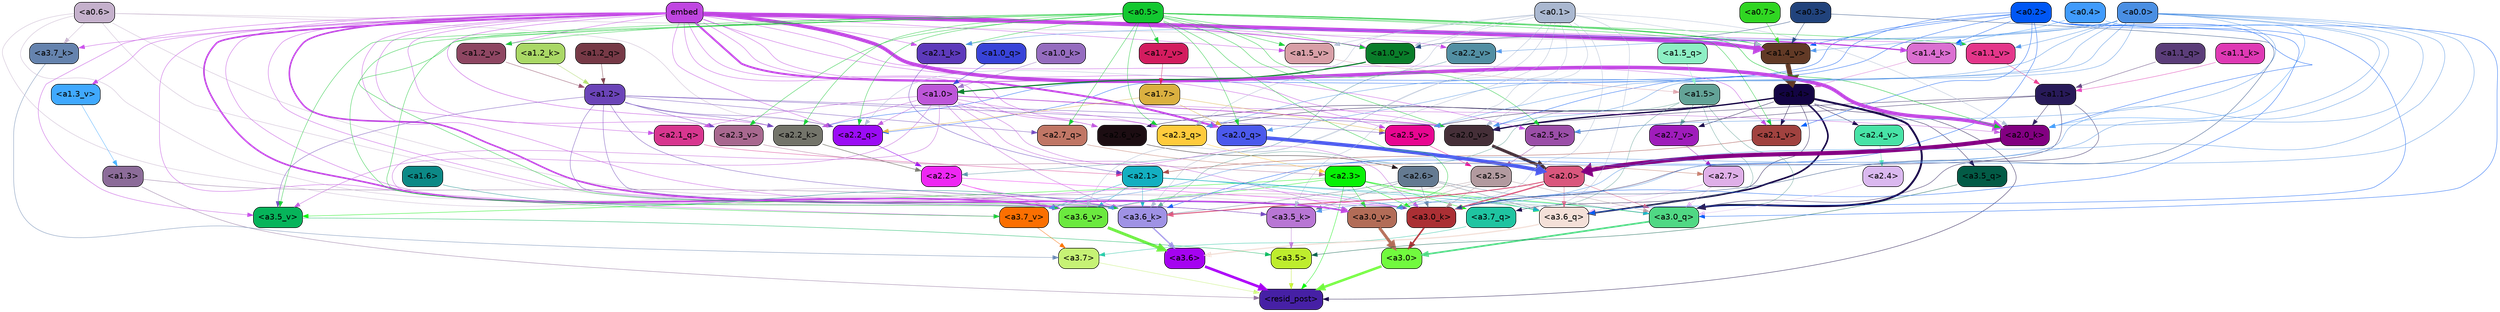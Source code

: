 strict digraph "" {
	graph [bgcolor=transparent,
		layout=dot,
		overlap=false,
		splines=true
	];
	"<a3.7>"	[color=black,
		fillcolor="#c6f275",
		fontname=Helvetica,
		shape=box,
		style="filled, rounded"];
	"<resid_post>"	[color=black,
		fillcolor="#4620a5",
		fontname=Helvetica,
		shape=box,
		style="filled, rounded"];
	"<a3.7>" -> "<resid_post>"	[color="#c6f275",
		penwidth=0.6239100098609924];
	"<a3.6>"	[color=black,
		fillcolor="#a503f0",
		fontname=Helvetica,
		shape=box,
		style="filled, rounded"];
	"<a3.6>" -> "<resid_post>"	[color="#a503f0",
		penwidth=4.569062113761902];
	"<a3.5>"	[color=black,
		fillcolor="#beed2d",
		fontname=Helvetica,
		shape=box,
		style="filled, rounded"];
	"<a3.5>" -> "<resid_post>"	[color="#beed2d",
		penwidth=0.6];
	"<a3.0>"	[color=black,
		fillcolor="#71fa3e",
		fontname=Helvetica,
		shape=box,
		style="filled, rounded"];
	"<a3.0>" -> "<resid_post>"	[color="#71fa3e",
		penwidth=4.283544182777405];
	"<a2.3>"	[color=black,
		fillcolor="#07f105",
		fontname=Helvetica,
		shape=box,
		style="filled, rounded"];
	"<a2.3>" -> "<resid_post>"	[color="#07f105",
		penwidth=0.6];
	"<a3.7_q>"	[color=black,
		fillcolor="#1fc4a1",
		fontname=Helvetica,
		shape=box,
		style="filled, rounded"];
	"<a2.3>" -> "<a3.7_q>"	[color="#07f105",
		penwidth=0.6];
	"<a3.6_q>"	[color=black,
		fillcolor="#f4e0d8",
		fontname=Helvetica,
		shape=box,
		style="filled, rounded"];
	"<a2.3>" -> "<a3.6_q>"	[color="#07f105",
		penwidth=0.6];
	"<a3.0_q>"	[color=black,
		fillcolor="#50d884",
		fontname=Helvetica,
		shape=box,
		style="filled, rounded"];
	"<a2.3>" -> "<a3.0_q>"	[color="#07f105",
		penwidth=0.6];
	"<a3.0_k>"	[color=black,
		fillcolor="#ab2f34",
		fontname=Helvetica,
		shape=box,
		style="filled, rounded"];
	"<a2.3>" -> "<a3.0_k>"	[color="#07f105",
		penwidth=0.6];
	"<a3.6_v>"	[color=black,
		fillcolor="#6be93f",
		fontname=Helvetica,
		shape=box,
		style="filled, rounded"];
	"<a2.3>" -> "<a3.6_v>"	[color="#07f105",
		penwidth=0.6];
	"<a3.5_v>"	[color=black,
		fillcolor="#06b45a",
		fontname=Helvetica,
		shape=box,
		style="filled, rounded"];
	"<a2.3>" -> "<a3.5_v>"	[color="#07f105",
		penwidth=0.6];
	"<a3.0_v>"	[color=black,
		fillcolor="#b26c57",
		fontname=Helvetica,
		shape=box,
		style="filled, rounded"];
	"<a2.3>" -> "<a3.0_v>"	[color="#07f105",
		penwidth=0.6];
	"<a1.4>"	[color=black,
		fillcolor="#130443",
		fontname=Helvetica,
		shape=box,
		style="filled, rounded"];
	"<a1.4>" -> "<resid_post>"	[color="#130443",
		penwidth=0.6];
	"<a1.4>" -> "<a3.7_q>"	[color="#130443",
		penwidth=0.6];
	"<a1.4>" -> "<a3.6_q>"	[color="#130443",
		penwidth=2.7934007048606873];
	"<a3.5_q>"	[color=black,
		fillcolor="#035b46",
		fontname=Helvetica,
		shape=box,
		style="filled, rounded"];
	"<a1.4>" -> "<a3.5_q>"	[color="#130443",
		penwidth=0.6];
	"<a1.4>" -> "<a3.0_q>"	[color="#130443",
		penwidth=3.340754985809326];
	"<a2.3_q>"	[color=black,
		fillcolor="#ffcb3c",
		fontname=Helvetica,
		shape=box,
		style="filled, rounded"];
	"<a1.4>" -> "<a2.3_q>"	[color="#130443",
		penwidth=0.6];
	"<a2.7_v>"	[color=black,
		fillcolor="#9f1cbb",
		fontname=Helvetica,
		shape=box,
		style="filled, rounded"];
	"<a1.4>" -> "<a2.7_v>"	[color="#130443",
		penwidth=0.6];
	"<a2.6_v>"	[color=black,
		fillcolor="#1c0d12",
		fontname=Helvetica,
		shape=box,
		style="filled, rounded"];
	"<a1.4>" -> "<a2.6_v>"	[color="#130443",
		penwidth=0.6];
	"<a2.5_v>"	[color=black,
		fillcolor="#e80691",
		fontname=Helvetica,
		shape=box,
		style="filled, rounded"];
	"<a1.4>" -> "<a2.5_v>"	[color="#130443",
		penwidth=0.6];
	"<a2.4_v>"	[color=black,
		fillcolor="#47e3a6",
		fontname=Helvetica,
		shape=box,
		style="filled, rounded"];
	"<a1.4>" -> "<a2.4_v>"	[color="#130443",
		penwidth=0.6];
	"<a2.1_v>"	[color=black,
		fillcolor="#a1423f",
		fontname=Helvetica,
		shape=box,
		style="filled, rounded"];
	"<a1.4>" -> "<a2.1_v>"	[color="#130443",
		penwidth=0.6];
	"<a2.0_v>"	[color=black,
		fillcolor="#452f38",
		fontname=Helvetica,
		shape=box,
		style="filled, rounded"];
	"<a1.4>" -> "<a2.0_v>"	[color="#130443",
		penwidth=2.268759250640869];
	"<a1.3>"	[color=black,
		fillcolor="#8c6c99",
		fontname=Helvetica,
		shape=box,
		style="filled, rounded"];
	"<a1.3>" -> "<resid_post>"	[color="#8c6c99",
		penwidth=0.6];
	"<a1.3>" -> "<a3.6_v>"	[color="#8c6c99",
		penwidth=0.6];
	"<a3.7_q>" -> "<a3.7>"	[color="#1fc4a1",
		penwidth=0.6];
	"<a3.6_q>" -> "<a3.6>"	[color="#f4e0d8",
		penwidth=2.0347584784030914];
	"<a3.5_q>" -> "<a3.5>"	[color="#035b46",
		penwidth=0.6];
	"<a3.0_q>" -> "<a3.0>"	[color="#50d884",
		penwidth=2.8635367155075073];
	"<a3.7_k>"	[color=black,
		fillcolor="#6583ae",
		fontname=Helvetica,
		shape=box,
		style="filled, rounded"];
	"<a3.7_k>" -> "<a3.7>"	[color="#6583ae",
		penwidth=0.6];
	"<a3.6_k>"	[color=black,
		fillcolor="#9f92e5",
		fontname=Helvetica,
		shape=box,
		style="filled, rounded"];
	"<a3.6_k>" -> "<a3.6>"	[color="#9f92e5",
		penwidth=2.1760786175727844];
	"<a3.5_k>"	[color=black,
		fillcolor="#b876d4",
		fontname=Helvetica,
		shape=box,
		style="filled, rounded"];
	"<a3.5_k>" -> "<a3.5>"	[color="#b876d4",
		penwidth=0.6];
	"<a3.0_k>" -> "<a3.0>"	[color="#ab2f34",
		penwidth=2.632905662059784];
	"<a3.7_v>"	[color=black,
		fillcolor="#fb6f01",
		fontname=Helvetica,
		shape=box,
		style="filled, rounded"];
	"<a3.7_v>" -> "<a3.7>"	[color="#fb6f01",
		penwidth=0.6];
	"<a3.6_v>" -> "<a3.6>"	[color="#6be93f",
		penwidth=4.981305837631226];
	"<a3.5_v>" -> "<a3.5>"	[color="#06b45a",
		penwidth=0.6];
	"<a3.0_v>" -> "<a3.0>"	[color="#b26c57",
		penwidth=5.168330669403076];
	"<a2.7>"	[color=black,
		fillcolor="#dfafe8",
		fontname=Helvetica,
		shape=box,
		style="filled, rounded"];
	"<a2.7>" -> "<a3.6_q>"	[color="#dfafe8",
		penwidth=0.6];
	"<a2.7>" -> "<a3.0_q>"	[color="#dfafe8",
		penwidth=0.6];
	"<a2.7>" -> "<a3.0_k>"	[color="#dfafe8",
		penwidth=0.6];
	"<a2.6>"	[color=black,
		fillcolor="#647a91",
		fontname=Helvetica,
		shape=box,
		style="filled, rounded"];
	"<a2.6>" -> "<a3.6_q>"	[color="#647a91",
		penwidth=0.6];
	"<a2.6>" -> "<a3.0_q>"	[color="#647a91",
		penwidth=0.6];
	"<a2.6>" -> "<a3.6_k>"	[color="#647a91",
		penwidth=0.6];
	"<a2.6>" -> "<a3.5_k>"	[color="#647a91",
		penwidth=0.6];
	"<a2.6>" -> "<a3.0_k>"	[color="#647a91",
		penwidth=0.6];
	"<a2.1>"	[color=black,
		fillcolor="#13afc1",
		fontname=Helvetica,
		shape=box,
		style="filled, rounded"];
	"<a2.1>" -> "<a3.6_q>"	[color="#13afc1",
		penwidth=0.6];
	"<a2.1>" -> "<a3.0_q>"	[color="#13afc1",
		penwidth=0.6];
	"<a2.1>" -> "<a3.6_k>"	[color="#13afc1",
		penwidth=0.6];
	"<a2.1>" -> "<a3.0_k>"	[color="#13afc1",
		penwidth=0.6];
	"<a2.1>" -> "<a3.7_v>"	[color="#13afc1",
		penwidth=0.6];
	"<a2.1>" -> "<a3.6_v>"	[color="#13afc1",
		penwidth=0.6];
	"<a2.0>"	[color=black,
		fillcolor="#da567d",
		fontname=Helvetica,
		shape=box,
		style="filled, rounded"];
	"<a2.0>" -> "<a3.6_q>"	[color="#da567d",
		penwidth=0.6];
	"<a2.0>" -> "<a3.0_q>"	[color="#da567d",
		penwidth=0.6];
	"<a2.0>" -> "<a3.6_k>"	[color="#da567d",
		penwidth=1.6382827460765839];
	"<a2.0>" -> "<a3.0_k>"	[color="#da567d",
		penwidth=2.161143198609352];
	"<a1.5>"	[color=black,
		fillcolor="#63a397",
		fontname=Helvetica,
		shape=box,
		style="filled, rounded"];
	"<a1.5>" -> "<a3.6_q>"	[color="#63a397",
		penwidth=0.6];
	"<a1.5>" -> "<a3.0_q>"	[color="#63a397",
		penwidth=0.6];
	"<a1.5>" -> "<a3.6_k>"	[color="#63a397",
		penwidth=0.6];
	"<a1.5>" -> "<a3.0_k>"	[color="#63a397",
		penwidth=0.6];
	"<a1.5>" -> "<a2.7_v>"	[color="#63a397",
		penwidth=0.6];
	"<a0.2>"	[color=black,
		fillcolor="#0057f5",
		fontname=Helvetica,
		shape=box,
		style="filled, rounded"];
	"<a0.2>" -> "<a3.6_q>"	[color="#0057f5",
		penwidth=0.6];
	"<a0.2>" -> "<a3.0_q>"	[color="#0057f5",
		penwidth=0.6];
	"<a0.2>" -> "<a3.6_k>"	[color="#0057f5",
		penwidth=0.6];
	"<a0.2>" -> "<a3.0_k>"	[color="#0057f5",
		penwidth=0.6];
	"<a2.2_q>"	[color=black,
		fillcolor="#9b0cf5",
		fontname=Helvetica,
		shape=box,
		style="filled, rounded"];
	"<a0.2>" -> "<a2.2_q>"	[color="#0057f5",
		penwidth=0.6];
	"<a2.2_k>"	[color=black,
		fillcolor="#73746a",
		fontname=Helvetica,
		shape=box,
		style="filled, rounded"];
	"<a0.2>" -> "<a2.2_k>"	[color="#0057f5",
		penwidth=0.6];
	"<a2.0_k>"	[color=black,
		fillcolor="#820081",
		fontname=Helvetica,
		shape=box,
		style="filled, rounded"];
	"<a0.2>" -> "<a2.0_k>"	[color="#0057f5",
		penwidth=0.6];
	"<a0.2>" -> "<a2.1_v>"	[color="#0057f5",
		penwidth=0.6];
	"<a0.2>" -> "<a2.0_v>"	[color="#0057f5",
		penwidth=0.6];
	"<a1.4_k>"	[color=black,
		fillcolor="#db6fd1",
		fontname=Helvetica,
		shape=box,
		style="filled, rounded"];
	"<a0.2>" -> "<a1.4_k>"	[color="#0057f5",
		penwidth=0.6];
	"<a1.4_v>"	[color=black,
		fillcolor="#623a26",
		fontname=Helvetica,
		shape=box,
		style="filled, rounded"];
	"<a0.2>" -> "<a1.4_v>"	[color="#0057f5",
		penwidth=0.6];
	"<a2.5>"	[color=black,
		fillcolor="#b29a9f",
		fontname=Helvetica,
		shape=box,
		style="filled, rounded"];
	"<a2.5>" -> "<a3.0_q>"	[color="#b29a9f",
		penwidth=0.6];
	"<a2.5>" -> "<a3.0_k>"	[color="#b29a9f",
		penwidth=0.6];
	"<a2.5>" -> "<a3.6_v>"	[color="#b29a9f",
		penwidth=0.6];
	"<a2.5>" -> "<a3.0_v>"	[color="#b29a9f",
		penwidth=0.6];
	"<a2.4>"	[color=black,
		fillcolor="#dab8ef",
		fontname=Helvetica,
		shape=box,
		style="filled, rounded"];
	"<a2.4>" -> "<a3.0_q>"	[color="#dab8ef",
		penwidth=0.6];
	"<a1.1>"	[color=black,
		fillcolor="#281a59",
		fontname=Helvetica,
		shape=box,
		style="filled, rounded"];
	"<a1.1>" -> "<a3.0_q>"	[color="#281a59",
		penwidth=0.6];
	"<a1.1>" -> "<a3.0_k>"	[color="#281a59",
		penwidth=0.6];
	"<a2.5_k>"	[color=black,
		fillcolor="#9b4ea8",
		fontname=Helvetica,
		shape=box,
		style="filled, rounded"];
	"<a1.1>" -> "<a2.5_k>"	[color="#281a59",
		penwidth=0.6];
	"<a1.1>" -> "<a2.0_k>"	[color="#281a59",
		penwidth=0.6];
	"<a1.1>" -> "<a2.0_v>"	[color="#281a59",
		penwidth=0.6];
	"<a0.6>"	[color=black,
		fillcolor="#c5b1cc",
		fontname=Helvetica,
		shape=box,
		style="filled, rounded"];
	"<a0.6>" -> "<a3.7_k>"	[color="#c5b1cc",
		penwidth=0.6];
	"<a0.6>" -> "<a3.6_k>"	[color="#c5b1cc",
		penwidth=0.6];
	"<a0.6>" -> "<a3.0_k>"	[color="#c5b1cc",
		penwidth=0.6];
	"<a0.6>" -> "<a3.6_v>"	[color="#c5b1cc",
		penwidth=0.6];
	"<a0.6>" -> "<a3.0_v>"	[color="#c5b1cc",
		penwidth=0.6];
	"<a0.6>" -> "<a2.2_q>"	[color="#c5b1cc",
		penwidth=0.6];
	"<a0.6>" -> "<a1.4_v>"	[color="#c5b1cc",
		penwidth=0.6];
	embed	[color=black,
		fillcolor="#c046e1",
		fontname=Helvetica,
		shape=box,
		style="filled, rounded"];
	embed -> "<a3.7_k>"	[color="#c046e1",
		penwidth=0.6];
	embed -> "<a3.6_k>"	[color="#c046e1",
		penwidth=0.6];
	embed -> "<a3.5_k>"	[color="#c046e1",
		penwidth=0.6];
	embed -> "<a3.0_k>"	[color="#c046e1",
		penwidth=0.6];
	embed -> "<a3.7_v>"	[color="#c046e1",
		penwidth=0.6];
	embed -> "<a3.6_v>"	[color="#c046e1",
		penwidth=2.7825746536254883];
	embed -> "<a3.5_v>"	[color="#c046e1",
		penwidth=0.6];
	embed -> "<a3.0_v>"	[color="#c046e1",
		penwidth=2.6950180530548096];
	embed -> "<a2.3_q>"	[color="#c046e1",
		penwidth=0.6];
	embed -> "<a2.2_q>"	[color="#c046e1",
		penwidth=0.6];
	"<a2.1_q>"	[color=black,
		fillcolor="#d8368f",
		fontname=Helvetica,
		shape=box,
		style="filled, rounded"];
	embed -> "<a2.1_q>"	[color="#c046e1",
		penwidth=0.6];
	"<a2.0_q>"	[color=black,
		fillcolor="#4b59ec",
		fontname=Helvetica,
		shape=box,
		style="filled, rounded"];
	embed -> "<a2.0_q>"	[color="#c046e1",
		penwidth=3.305941343307495];
	embed -> "<a2.5_k>"	[color="#c046e1",
		penwidth=0.6];
	embed -> "<a2.2_k>"	[color="#c046e1",
		penwidth=0.6698317527770996];
	"<a2.1_k>"	[color=black,
		fillcolor="#5d3abb",
		fontname=Helvetica,
		shape=box,
		style="filled, rounded"];
	embed -> "<a2.1_k>"	[color="#c046e1",
		penwidth=0.6];
	embed -> "<a2.0_k>"	[color="#c046e1",
		penwidth=6.12570995092392];
	embed -> "<a2.6_v>"	[color="#c046e1",
		penwidth=0.6];
	embed -> "<a2.5_v>"	[color="#c046e1",
		penwidth=0.6];
	"<a2.3_v>"	[color=black,
		fillcolor="#a8688f",
		fontname=Helvetica,
		shape=box,
		style="filled, rounded"];
	embed -> "<a2.3_v>"	[color="#c046e1",
		penwidth=0.6];
	"<a2.2_v>"	[color=black,
		fillcolor="#528fa3",
		fontname=Helvetica,
		shape=box,
		style="filled, rounded"];
	embed -> "<a2.2_v>"	[color="#c046e1",
		penwidth=0.6];
	embed -> "<a2.1_v>"	[color="#c046e1",
		penwidth=0.6];
	embed -> "<a2.0_v>"	[color="#c046e1",
		penwidth=0.6];
	embed -> "<a1.4_k>"	[color="#c046e1",
		penwidth=2.1858973503112793];
	"<a1.5_v>"	[color=black,
		fillcolor="#d89fa7",
		fontname=Helvetica,
		shape=box,
		style="filled, rounded"];
	embed -> "<a1.5_v>"	[color="#c046e1",
		penwidth=0.6];
	embed -> "<a1.4_v>"	[color="#c046e1",
		penwidth=6.590077131986618];
	"<a1.3_v>"	[color=black,
		fillcolor="#40a9ff",
		fontname=Helvetica,
		shape=box,
		style="filled, rounded"];
	embed -> "<a1.3_v>"	[color="#c046e1",
		penwidth=0.6];
	"<a1.2_v>"	[color=black,
		fillcolor="#8e4662",
		fontname=Helvetica,
		shape=box,
		style="filled, rounded"];
	embed -> "<a1.2_v>"	[color="#c046e1",
		penwidth=0.6];
	"<a1.1_v>"	[color=black,
		fillcolor="#e4368a",
		fontname=Helvetica,
		shape=box,
		style="filled, rounded"];
	embed -> "<a1.1_v>"	[color="#c046e1",
		penwidth=0.6];
	"<a1.0_v>"	[color=black,
		fillcolor="#0a7d2a",
		fontname=Helvetica,
		shape=box,
		style="filled, rounded"];
	embed -> "<a1.0_v>"	[color="#c046e1",
		penwidth=1.2076449394226074];
	"<a2.2>"	[color=black,
		fillcolor="#ee27f3",
		fontname=Helvetica,
		shape=box,
		style="filled, rounded"];
	"<a2.2>" -> "<a3.6_k>"	[color="#ee27f3",
		penwidth=0.6];
	"<a2.2>" -> "<a3.0_k>"	[color="#ee27f3",
		penwidth=0.6];
	"<a2.2>" -> "<a3.6_v>"	[color="#ee27f3",
		penwidth=0.6];
	"<a1.6>"	[color=black,
		fillcolor="#0c8986",
		fontname=Helvetica,
		shape=box,
		style="filled, rounded"];
	"<a1.6>" -> "<a3.6_k>"	[color="#0c8986",
		penwidth=0.6];
	"<a1.2>"	[color=black,
		fillcolor="#6b44b8",
		fontname=Helvetica,
		shape=box,
		style="filled, rounded"];
	"<a1.2>" -> "<a3.6_k>"	[color="#6b44b8",
		penwidth=0.6];
	"<a1.2>" -> "<a3.5_k>"	[color="#6b44b8",
		penwidth=0.6];
	"<a1.2>" -> "<a3.0_k>"	[color="#6b44b8",
		penwidth=0.6];
	"<a1.2>" -> "<a3.5_v>"	[color="#6b44b8",
		penwidth=0.6];
	"<a2.7_q>"	[color=black,
		fillcolor="#c07665",
		fontname=Helvetica,
		shape=box,
		style="filled, rounded"];
	"<a1.2>" -> "<a2.7_q>"	[color="#6b44b8",
		penwidth=0.6];
	"<a1.2>" -> "<a2.2_q>"	[color="#6b44b8",
		penwidth=0.6];
	"<a1.2>" -> "<a2.2_k>"	[color="#6b44b8",
		penwidth=0.6];
	"<a1.2>" -> "<a2.5_v>"	[color="#6b44b8",
		penwidth=0.6];
	"<a1.2>" -> "<a2.3_v>"	[color="#6b44b8",
		penwidth=0.6];
	"<a1.2>" -> "<a2.0_v>"	[color="#6b44b8",
		penwidth=0.6];
	"<a1.0>"	[color=black,
		fillcolor="#bd56d9",
		fontname=Helvetica,
		shape=box,
		style="filled, rounded"];
	"<a1.0>" -> "<a3.6_k>"	[color="#bd56d9",
		penwidth=0.6];
	"<a1.0>" -> "<a3.0_k>"	[color="#bd56d9",
		penwidth=0.6];
	"<a1.0>" -> "<a3.6_v>"	[color="#bd56d9",
		penwidth=0.6];
	"<a1.0>" -> "<a3.5_v>"	[color="#bd56d9",
		penwidth=0.6];
	"<a1.0>" -> "<a3.0_v>"	[color="#bd56d9",
		penwidth=0.6];
	"<a1.0>" -> "<a2.3_q>"	[color="#bd56d9",
		penwidth=0.6];
	"<a1.0>" -> "<a2.2_q>"	[color="#bd56d9",
		penwidth=0.6];
	"<a1.0>" -> "<a2.1_q>"	[color="#bd56d9",
		penwidth=0.6];
	"<a1.0>" -> "<a2.2_k>"	[color="#bd56d9",
		penwidth=0.6];
	"<a1.0>" -> "<a2.0_k>"	[color="#bd56d9",
		penwidth=0.6];
	"<a1.0>" -> "<a2.6_v>"	[color="#bd56d9",
		penwidth=0.6];
	"<a1.0>" -> "<a2.0_v>"	[color="#bd56d9",
		penwidth=1.2213096618652344];
	"<a0.5>"	[color=black,
		fillcolor="#13c830",
		fontname=Helvetica,
		shape=box,
		style="filled, rounded"];
	"<a0.5>" -> "<a3.6_k>"	[color="#13c830",
		penwidth=0.6];
	"<a0.5>" -> "<a3.7_v>"	[color="#13c830",
		penwidth=0.6];
	"<a0.5>" -> "<a3.6_v>"	[color="#13c830",
		penwidth=0.6];
	"<a0.5>" -> "<a3.5_v>"	[color="#13c830",
		penwidth=0.6];
	"<a0.5>" -> "<a3.0_v>"	[color="#13c830",
		penwidth=0.6];
	"<a0.5>" -> "<a2.7_q>"	[color="#13c830",
		penwidth=0.6];
	"<a0.5>" -> "<a2.3_q>"	[color="#13c830",
		penwidth=0.6];
	"<a0.5>" -> "<a2.2_q>"	[color="#13c830",
		penwidth=0.6];
	"<a0.5>" -> "<a2.0_q>"	[color="#13c830",
		penwidth=0.6];
	"<a0.5>" -> "<a2.5_k>"	[color="#13c830",
		penwidth=0.6];
	"<a0.5>" -> "<a2.2_k>"	[color="#13c830",
		penwidth=0.6];
	"<a0.5>" -> "<a2.1_k>"	[color="#13c830",
		penwidth=0.6];
	"<a0.5>" -> "<a2.0_k>"	[color="#13c830",
		penwidth=0.6900839805603027];
	"<a0.5>" -> "<a2.3_v>"	[color="#13c830",
		penwidth=0.6];
	"<a0.5>" -> "<a2.1_v>"	[color="#13c830",
		penwidth=0.6];
	"<a0.5>" -> "<a2.0_v>"	[color="#13c830",
		penwidth=0.6];
	"<a1.7_v>"	[color=black,
		fillcolor="#d31c5f",
		fontname=Helvetica,
		shape=box,
		style="filled, rounded"];
	"<a0.5>" -> "<a1.7_v>"	[color="#13c830",
		penwidth=0.6];
	"<a0.5>" -> "<a1.5_v>"	[color="#13c830",
		penwidth=0.6];
	"<a0.5>" -> "<a1.4_v>"	[color="#13c830",
		penwidth=0.9985027313232422];
	"<a0.5>" -> "<a1.2_v>"	[color="#13c830",
		penwidth=0.6];
	"<a0.5>" -> "<a1.1_v>"	[color="#13c830",
		penwidth=0.6];
	"<a0.5>" -> "<a1.0_v>"	[color="#13c830",
		penwidth=0.6];
	"<a0.1>"	[color=black,
		fillcolor="#aab8d0",
		fontname=Helvetica,
		shape=box,
		style="filled, rounded"];
	"<a0.1>" -> "<a3.6_k>"	[color="#aab8d0",
		penwidth=0.6];
	"<a0.1>" -> "<a3.5_k>"	[color="#aab8d0",
		penwidth=0.6];
	"<a0.1>" -> "<a3.0_k>"	[color="#aab8d0",
		penwidth=0.6];
	"<a0.1>" -> "<a3.6_v>"	[color="#aab8d0",
		penwidth=0.6];
	"<a0.1>" -> "<a3.0_v>"	[color="#aab8d0",
		penwidth=0.6];
	"<a0.1>" -> "<a2.3_q>"	[color="#aab8d0",
		penwidth=0.6];
	"<a0.1>" -> "<a2.2_q>"	[color="#aab8d0",
		penwidth=0.6];
	"<a0.1>" -> "<a2.0_k>"	[color="#aab8d0",
		penwidth=0.6];
	"<a0.1>" -> "<a2.5_v>"	[color="#aab8d0",
		penwidth=0.6];
	"<a0.1>" -> "<a2.0_v>"	[color="#aab8d0",
		penwidth=0.6];
	"<a0.1>" -> "<a1.5_v>"	[color="#aab8d0",
		penwidth=0.6];
	"<a0.1>" -> "<a1.4_v>"	[color="#aab8d0",
		penwidth=0.6];
	"<a0.1>" -> "<a1.0_v>"	[color="#aab8d0",
		penwidth=0.6];
	"<a0.0>"	[color=black,
		fillcolor="#4a8fe3",
		fontname=Helvetica,
		shape=box,
		style="filled, rounded"];
	"<a0.0>" -> "<a3.5_k>"	[color="#4a8fe3",
		penwidth=0.6];
	"<a0.0>" -> "<a3.7_v>"	[color="#4a8fe3",
		penwidth=0.6];
	"<a0.0>" -> "<a3.6_v>"	[color="#4a8fe3",
		penwidth=0.6];
	"<a0.0>" -> "<a3.0_v>"	[color="#4a8fe3",
		penwidth=0.6];
	"<a0.0>" -> "<a2.3_q>"	[color="#4a8fe3",
		penwidth=0.6];
	"<a0.0>" -> "<a2.0_q>"	[color="#4a8fe3",
		penwidth=0.6];
	"<a0.0>" -> "<a2.5_k>"	[color="#4a8fe3",
		penwidth=0.6];
	"<a0.0>" -> "<a2.1_k>"	[color="#4a8fe3",
		penwidth=0.6];
	"<a0.0>" -> "<a2.0_k>"	[color="#4a8fe3",
		penwidth=0.6];
	"<a0.0>" -> "<a2.5_v>"	[color="#4a8fe3",
		penwidth=0.6];
	"<a0.0>" -> "<a2.2_v>"	[color="#4a8fe3",
		penwidth=0.6];
	"<a0.0>" -> "<a2.0_v>"	[color="#4a8fe3",
		penwidth=0.6];
	"<a0.0>" -> "<a1.4_v>"	[color="#4a8fe3",
		penwidth=0.6];
	"<a0.0>" -> "<a1.1_v>"	[color="#4a8fe3",
		penwidth=0.6];
	"<a0.3>"	[color=black,
		fillcolor="#21437c",
		fontname=Helvetica,
		shape=box,
		style="filled, rounded"];
	"<a0.3>" -> "<a3.0_k>"	[color="#21437c",
		penwidth=0.6];
	"<a0.3>" -> "<a1.4_v>"	[color="#21437c",
		penwidth=0.6];
	"<a0.3>" -> "<a1.0_v>"	[color="#21437c",
		penwidth=0.6];
	"<a2.7_q>" -> "<a2.7>"	[color="#c07665",
		penwidth=0.6];
	"<a2.3_q>" -> "<a2.3>"	[color="#ffcb3c",
		penwidth=0.6];
	"<a2.2_q>" -> "<a2.2>"	[color="#9b0cf5",
		penwidth=0.7553567886352539];
	"<a2.1_q>" -> "<a2.1>"	[color="#d8368f",
		penwidth=0.6];
	"<a2.0_q>" -> "<a2.0>"	[color="#4b59ec",
		penwidth=6.256794691085815];
	"<a2.5_k>" -> "<a2.5>"	[color="#9b4ea8",
		penwidth=0.6];
	"<a2.2_k>" -> "<a2.2>"	[color="#73746a",
		penwidth=0.8854708671569824];
	"<a2.1_k>" -> "<a2.1>"	[color="#5d3abb",
		penwidth=0.6];
	"<a2.0_k>" -> "<a2.0>"	[color="#820081",
		penwidth=7.231504917144775];
	"<a2.7_v>" -> "<a2.7>"	[color="#9f1cbb",
		penwidth=0.6];
	"<a2.6_v>" -> "<a2.6>"	[color="#1c0d12",
		penwidth=0.6];
	"<a2.5_v>" -> "<a2.5>"	[color="#e80691",
		penwidth=0.6];
	"<a2.4_v>" -> "<a2.4>"	[color="#47e3a6",
		penwidth=0.6];
	"<a2.3_v>" -> "<a2.3>"	[color="#a8688f",
		penwidth=0.6];
	"<a2.2_v>" -> "<a2.2>"	[color="#528fa3",
		penwidth=0.6];
	"<a2.1_v>" -> "<a2.1>"	[color="#a1423f",
		penwidth=0.6];
	"<a2.0_v>" -> "<a2.0>"	[color="#452f38",
		penwidth=5.231471925973892];
	"<a1.7>"	[color=black,
		fillcolor="#dab040",
		fontname=Helvetica,
		shape=box,
		style="filled, rounded"];
	"<a1.7>" -> "<a2.2_q>"	[color="#dab040",
		penwidth=0.6];
	"<a1.7>" -> "<a2.0_q>"	[color="#dab040",
		penwidth=0.6];
	"<a1.7>" -> "<a2.5_v>"	[color="#dab040",
		penwidth=0.6];
	"<a0.4>"	[color=black,
		fillcolor="#409bfc",
		fontname=Helvetica,
		shape=box,
		style="filled, rounded"];
	"<a0.4>" -> "<a2.0_k>"	[color="#409bfc",
		penwidth=0.6];
	"<a0.4>" -> "<a1.4_k>"	[color="#409bfc",
		penwidth=0.6];
	"<a1.5_q>"	[color=black,
		fillcolor="#8defc4",
		fontname=Helvetica,
		shape=box,
		style="filled, rounded"];
	"<a1.5_q>" -> "<a1.5>"	[color="#8defc4",
		penwidth=0.6];
	"<a1.2_q>"	[color=black,
		fillcolor="#763946",
		fontname=Helvetica,
		shape=box,
		style="filled, rounded"];
	"<a1.2_q>" -> "<a1.2>"	[color="#763946",
		penwidth=0.6];
	"<a1.1_q>"	[color=black,
		fillcolor="#5b3d79",
		fontname=Helvetica,
		shape=box,
		style="filled, rounded"];
	"<a1.1_q>" -> "<a1.1>"	[color="#5b3d79",
		penwidth=0.6];
	"<a1.0_q>"	[color=black,
		fillcolor="#3843d8",
		fontname=Helvetica,
		shape=box,
		style="filled, rounded"];
	"<a1.0_q>" -> "<a1.0>"	[color="#3843d8",
		penwidth=0.6];
	"<a1.4_k>" -> "<a1.4>"	[color="#db6fd1",
		penwidth=0.6];
	"<a1.2_k>"	[color=black,
		fillcolor="#aad866",
		fontname=Helvetica,
		shape=box,
		style="filled, rounded"];
	"<a1.2_k>" -> "<a1.2>"	[color="#aad866",
		penwidth=0.6];
	"<a1.1_k>"	[color=black,
		fillcolor="#df39b4",
		fontname=Helvetica,
		shape=box,
		style="filled, rounded"];
	"<a1.1_k>" -> "<a1.1>"	[color="#df39b4",
		penwidth=0.6];
	"<a1.0_k>"	[color=black,
		fillcolor="#956cbf",
		fontname=Helvetica,
		shape=box,
		style="filled, rounded"];
	"<a1.0_k>" -> "<a1.0>"	[color="#956cbf",
		penwidth=0.6];
	"<a1.7_v>" -> "<a1.7>"	[color="#d31c5f",
		penwidth=0.6];
	"<a1.5_v>" -> "<a1.5>"	[color="#d89fa7",
		penwidth=0.6];
	"<a1.4_v>" -> "<a1.4>"	[color="#623a26",
		penwidth=8.36684274673462];
	"<a1.3_v>" -> "<a1.3>"	[color="#40a9ff",
		penwidth=0.6];
	"<a1.2_v>" -> "<a1.2>"	[color="#8e4662",
		penwidth=0.6];
	"<a1.1_v>" -> "<a1.1>"	[color="#e4368a",
		penwidth=0.6];
	"<a1.0_v>" -> "<a1.0>"	[color="#0a7d2a",
		penwidth=1.9665732383728027];
	"<a0.7>"	[color=black,
		fillcolor="#30d622",
		fontname=Helvetica,
		shape=box,
		style="filled, rounded"];
	"<a0.7>" -> "<a1.4_v>"	[color="#30d622",
		penwidth=0.6];
}
